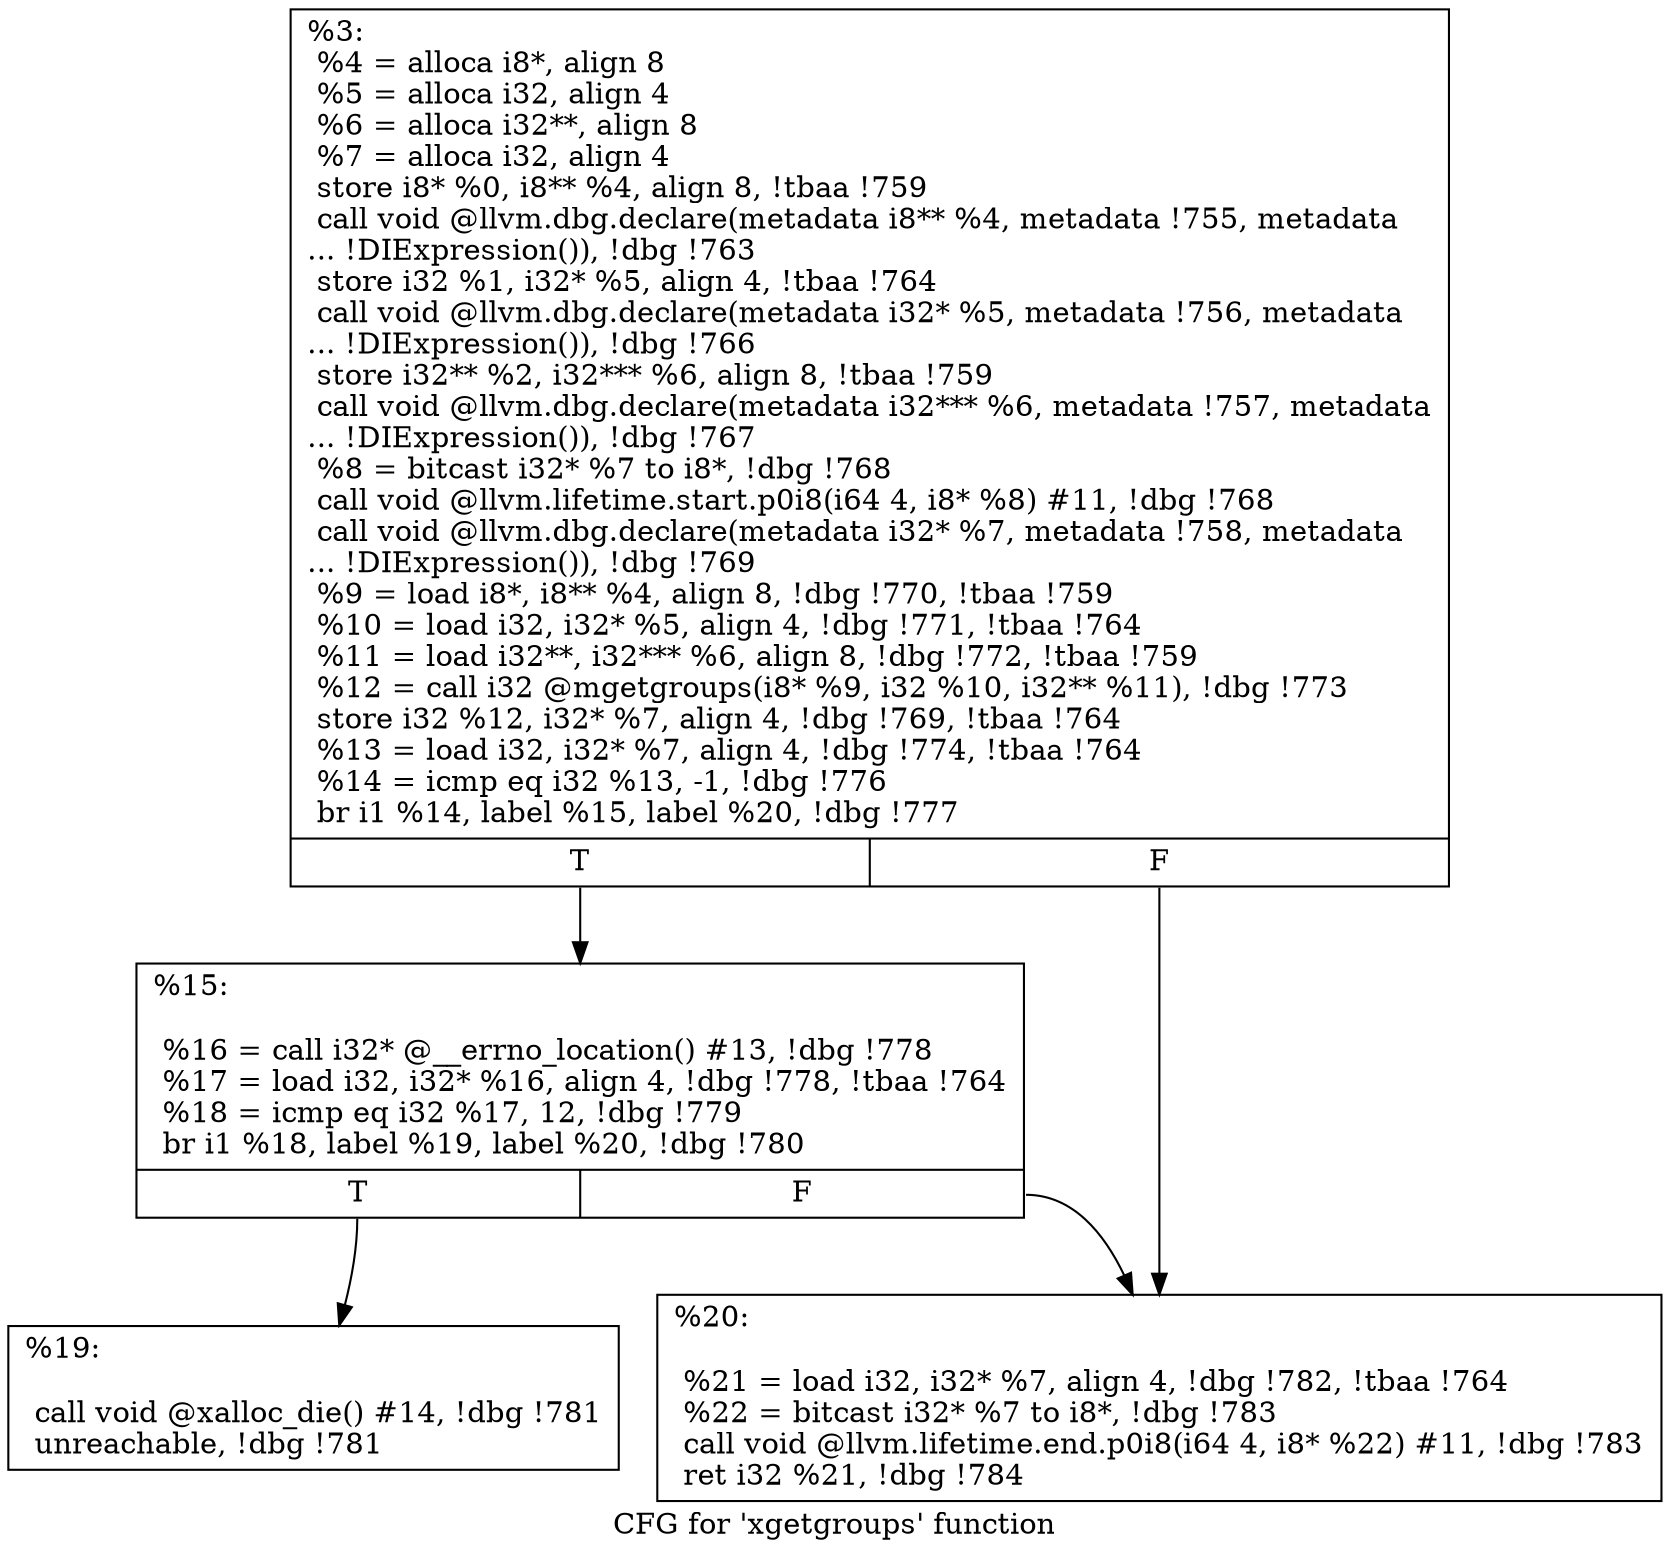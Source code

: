 digraph "CFG for 'xgetgroups' function" {
	label="CFG for 'xgetgroups' function";

	Node0xed5190 [shape=record,label="{%3:\l  %4 = alloca i8*, align 8\l  %5 = alloca i32, align 4\l  %6 = alloca i32**, align 8\l  %7 = alloca i32, align 4\l  store i8* %0, i8** %4, align 8, !tbaa !759\l  call void @llvm.dbg.declare(metadata i8** %4, metadata !755, metadata\l... !DIExpression()), !dbg !763\l  store i32 %1, i32* %5, align 4, !tbaa !764\l  call void @llvm.dbg.declare(metadata i32* %5, metadata !756, metadata\l... !DIExpression()), !dbg !766\l  store i32** %2, i32*** %6, align 8, !tbaa !759\l  call void @llvm.dbg.declare(metadata i32*** %6, metadata !757, metadata\l... !DIExpression()), !dbg !767\l  %8 = bitcast i32* %7 to i8*, !dbg !768\l  call void @llvm.lifetime.start.p0i8(i64 4, i8* %8) #11, !dbg !768\l  call void @llvm.dbg.declare(metadata i32* %7, metadata !758, metadata\l... !DIExpression()), !dbg !769\l  %9 = load i8*, i8** %4, align 8, !dbg !770, !tbaa !759\l  %10 = load i32, i32* %5, align 4, !dbg !771, !tbaa !764\l  %11 = load i32**, i32*** %6, align 8, !dbg !772, !tbaa !759\l  %12 = call i32 @mgetgroups(i8* %9, i32 %10, i32** %11), !dbg !773\l  store i32 %12, i32* %7, align 4, !dbg !769, !tbaa !764\l  %13 = load i32, i32* %7, align 4, !dbg !774, !tbaa !764\l  %14 = icmp eq i32 %13, -1, !dbg !776\l  br i1 %14, label %15, label %20, !dbg !777\l|{<s0>T|<s1>F}}"];
	Node0xed5190:s0 -> Node0xed56f0;
	Node0xed5190:s1 -> Node0xed5790;
	Node0xed56f0 [shape=record,label="{%15:\l\l  %16 = call i32* @__errno_location() #13, !dbg !778\l  %17 = load i32, i32* %16, align 4, !dbg !778, !tbaa !764\l  %18 = icmp eq i32 %17, 12, !dbg !779\l  br i1 %18, label %19, label %20, !dbg !780\l|{<s0>T|<s1>F}}"];
	Node0xed56f0:s0 -> Node0xed5740;
	Node0xed56f0:s1 -> Node0xed5790;
	Node0xed5740 [shape=record,label="{%19:\l\l  call void @xalloc_die() #14, !dbg !781\l  unreachable, !dbg !781\l}"];
	Node0xed5790 [shape=record,label="{%20:\l\l  %21 = load i32, i32* %7, align 4, !dbg !782, !tbaa !764\l  %22 = bitcast i32* %7 to i8*, !dbg !783\l  call void @llvm.lifetime.end.p0i8(i64 4, i8* %22) #11, !dbg !783\l  ret i32 %21, !dbg !784\l}"];
}
